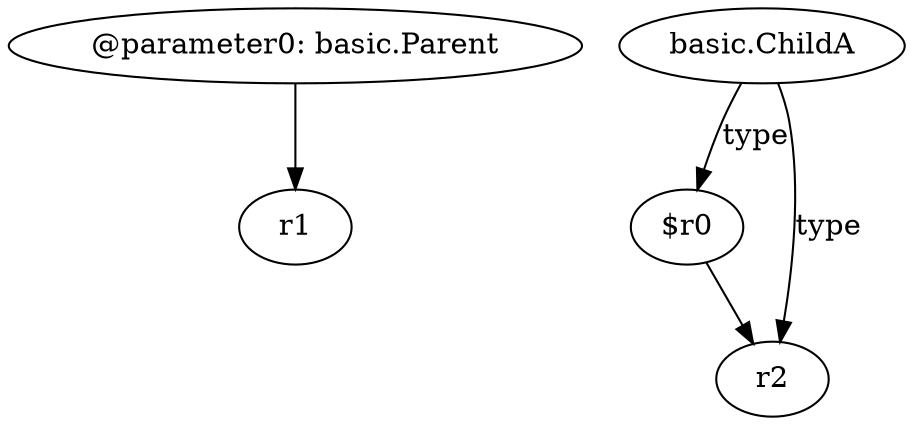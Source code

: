 digraph g {
0[label="@parameter0: basic.Parent"]
1[label="r1"]
0->1[label=""]
2[label="basic.ChildA"]
3[label="$r0"]
2->3[label="type"]
4[label="r2"]
2->4[label="type"]
3->4[label=""]
}